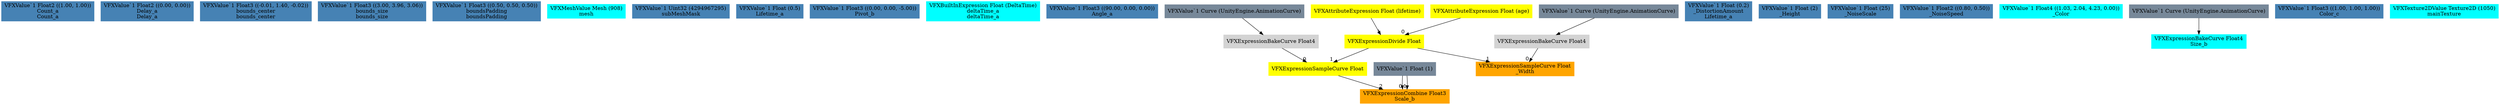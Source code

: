 digraph G {
node0 [shape="box" color="steelblue" style="filled" label="VFXValue`1 Float2 ((1.00, 1.00))
Count_a
Count_a"]
node1 [shape="box" color="steelblue" style="filled" label="VFXValue`1 Float2 ((0.00, 0.00))
Delay_a
Delay_a"]
node2 [shape="box" color="steelblue" style="filled" label="VFXValue`1 Float3 ((-0.01, 1.40, -0.02))
bounds_center
bounds_center"]
node3 [shape="box" color="steelblue" style="filled" label="VFXValue`1 Float3 ((3.00, 3.96, 3.06))
bounds_size
bounds_size"]
node4 [shape="box" color="steelblue" style="filled" label="VFXValue`1 Float3 ((0.50, 0.50, 0.50))
boundsPadding
boundsPadding"]
node5 [shape="box" color="cyan" style="filled" label="VFXMeshValue Mesh (908)
mesh"]
node6 [shape="box" color="steelblue" style="filled" label="VFXValue`1 Uint32 (4294967295)
subMeshMask"]
node7 [shape="box" color="steelblue" style="filled" label="VFXValue`1 Float (0.5)
Lifetime_a"]
node8 [shape="box" color="steelblue" style="filled" label="VFXValue`1 Float3 ((0.00, 0.00, -5.00))
Pivot_b"]
node9 [shape="box" color="cyan" style="filled" label="VFXBuiltInExpression Float (DeltaTime)
deltaTime_a
deltaTime_a"]
node10 [shape="box" color="steelblue" style="filled" label="VFXValue`1 Float3 ((90.00, 0.00, 0.00))
Angle_a"]
node11 [shape="box" color="orange" style="filled" label="VFXExpressionCombine Float3
Scale_b"]
node12 [shape="box" color="lightslategray" style="filled" label="VFXValue`1 Float (1)"]
node13 [shape="box" color="yellow" style="filled" label="VFXExpressionSampleCurve Float"]
node14 [shape="box" color="lightgray" style="filled" label="VFXExpressionBakeCurve Float4"]
node15 [shape="box" color="lightslategray" style="filled" label="VFXValue`1 Curve (UnityEngine.AnimationCurve)"]
node16 [shape="box" color="yellow" style="filled" label="VFXExpressionDivide Float"]
node17 [shape="box" color="yellow" style="filled" label="VFXAttributeExpression Float (age)"]
node18 [shape="box" color="yellow" style="filled" label="VFXAttributeExpression Float (lifetime)"]
node19 [shape="box" color="steelblue" style="filled" label="VFXValue`1 Float (0.2)
_DistortionAmount
Lifetime_a"]
node20 [shape="box" color="orange" style="filled" label="VFXExpressionSampleCurve Float
_Width"]
node21 [shape="box" color="lightgray" style="filled" label="VFXExpressionBakeCurve Float4"]
node22 [shape="box" color="lightslategray" style="filled" label="VFXValue`1 Curve (UnityEngine.AnimationCurve)"]
node23 [shape="box" color="steelblue" style="filled" label="VFXValue`1 Float (2)
_Height"]
node24 [shape="box" color="steelblue" style="filled" label="VFXValue`1 Float (25)
_NoiseScale"]
node25 [shape="box" color="steelblue" style="filled" label="VFXValue`1 Float2 ((0.80, 0.50))
_NoiseSpeed"]
node26 [shape="box" color="cyan" style="filled" label="VFXValue`1 Float4 ((1.03, 2.04, 4.23, 0.00))
_Color"]
node27 [shape="box" color="cyan" style="filled" label="VFXExpressionBakeCurve Float4
Size_b"]
node28 [shape="box" color="lightslategray" style="filled" label="VFXValue`1 Curve (UnityEngine.AnimationCurve)"]
node29 [shape="box" color="steelblue" style="filled" label="VFXValue`1 Float3 ((1.00, 1.00, 1.00))
Color_c"]
node30 [shape="box" color="cyan" style="filled" label="VFXTexture2DValue Texture2D (1050)
mainTexture"]
node12 -> node11 [headlabel="0"]
node12 -> node11 [headlabel="1"]
node13 -> node11 [headlabel="2"]
node14 -> node13 [headlabel="0"]
node16 -> node13 [headlabel="1"]
node15 -> node14 
node17 -> node16 [headlabel="0"]
node18 -> node16 [headlabel="1"]
node21 -> node20 [headlabel="0"]
node16 -> node20 [headlabel="1"]
node22 -> node21 
node28 -> node27 
}

